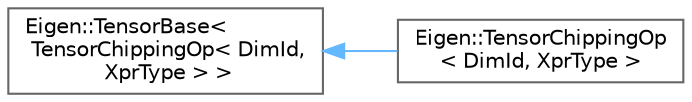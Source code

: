 digraph "类继承关系图"
{
 // LATEX_PDF_SIZE
  bgcolor="transparent";
  edge [fontname=Helvetica,fontsize=10,labelfontname=Helvetica,labelfontsize=10];
  node [fontname=Helvetica,fontsize=10,shape=box,height=0.2,width=0.4];
  rankdir="LR";
  Node0 [id="Node000000",label="Eigen::TensorBase\<\l TensorChippingOp\< DimId,\l XprType \> \>",height=0.2,width=0.4,color="grey40", fillcolor="white", style="filled",URL="$class_eigen_1_1_tensor_base.html",tooltip=" "];
  Node0 -> Node1 [id="edge4741_Node000000_Node000001",dir="back",color="steelblue1",style="solid",tooltip=" "];
  Node1 [id="Node000001",label="Eigen::TensorChippingOp\l\< DimId, XprType \>",height=0.2,width=0.4,color="grey40", fillcolor="white", style="filled",URL="$class_eigen_1_1_tensor_chipping_op.html",tooltip=" "];
}
